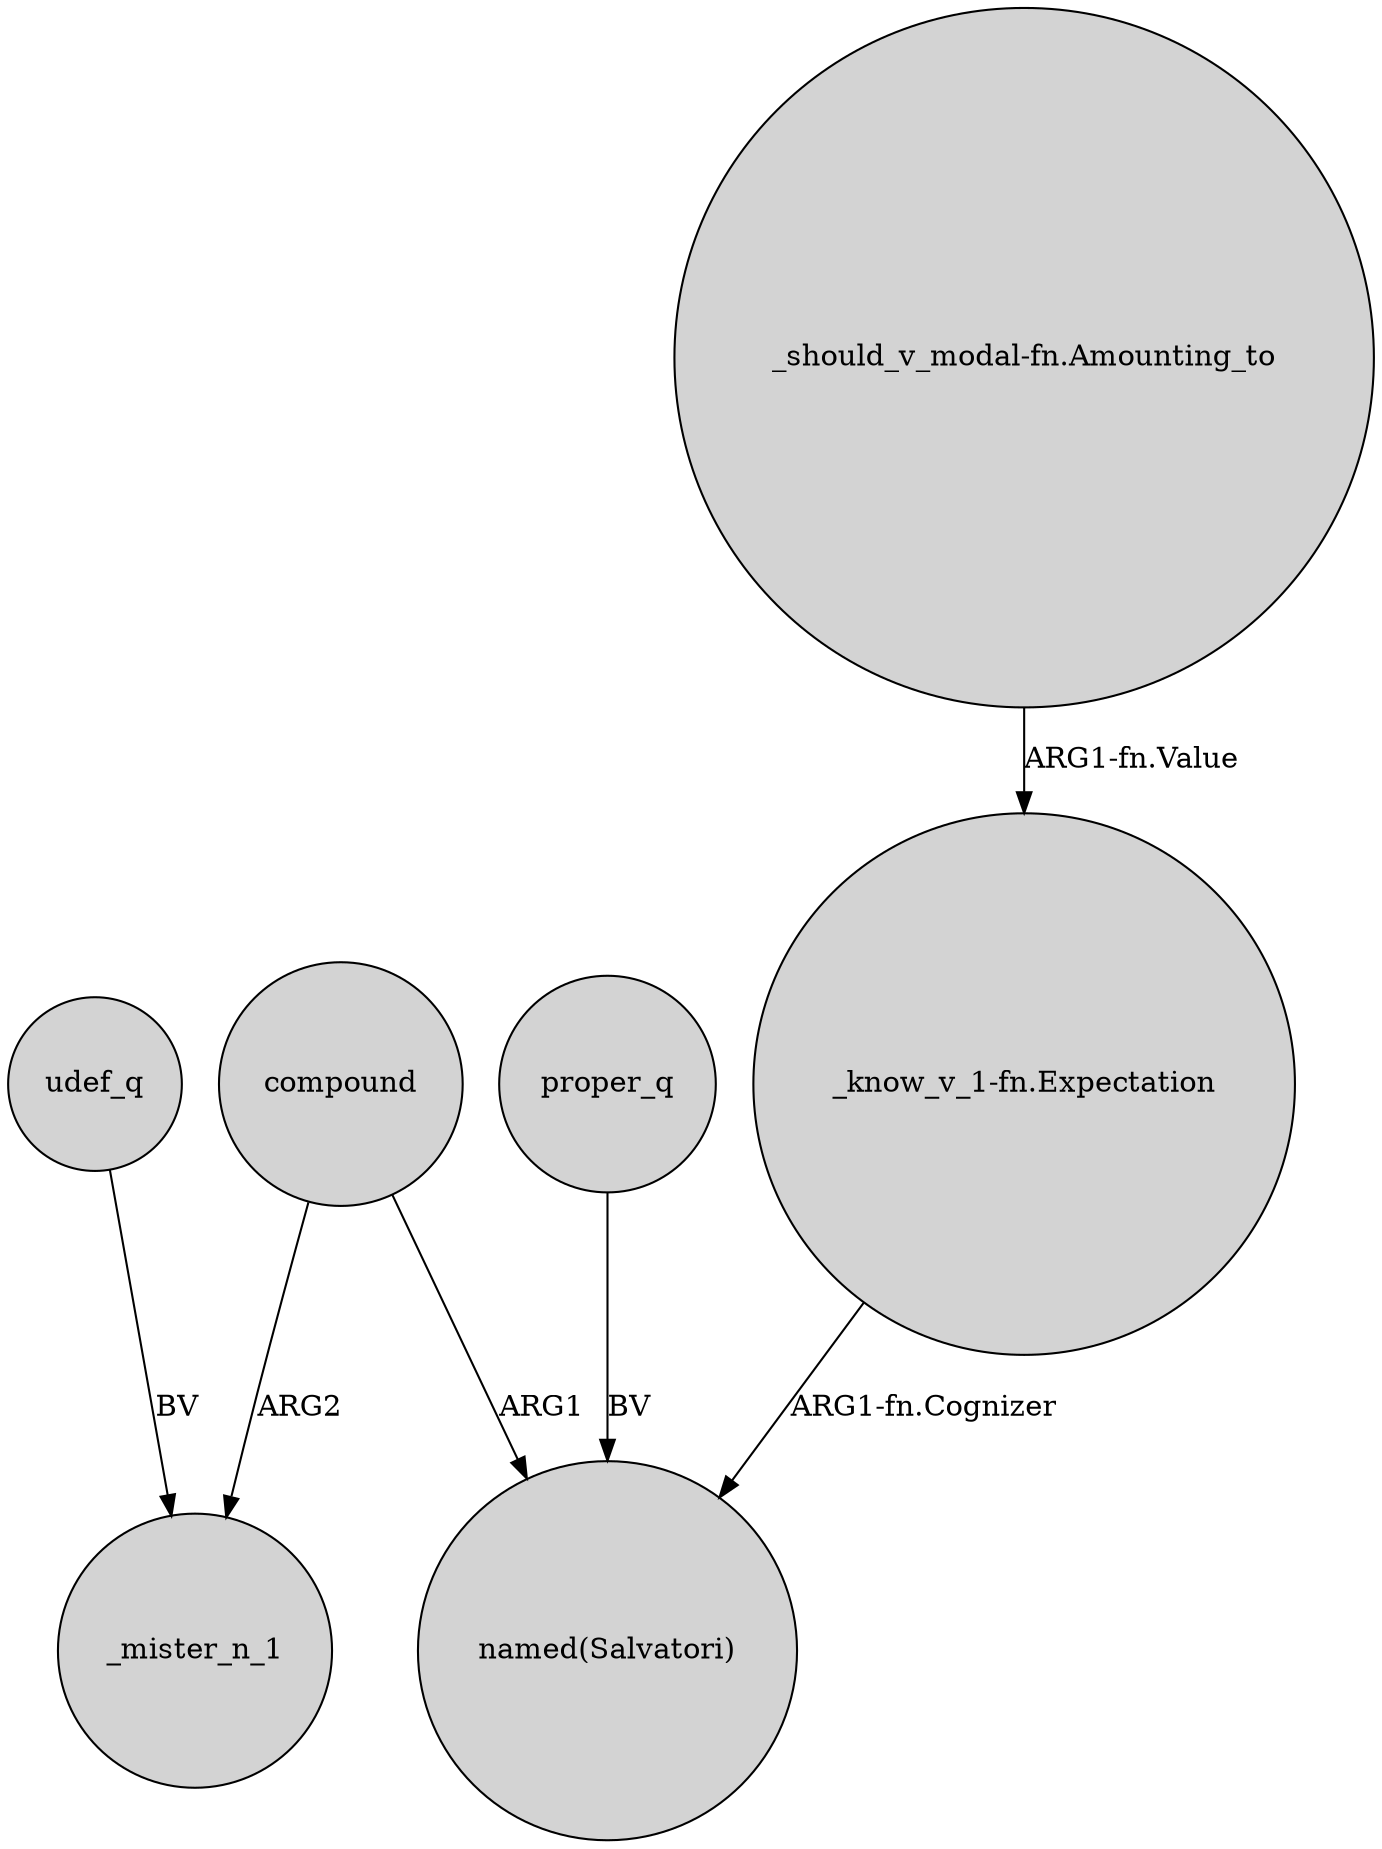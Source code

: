 digraph {
	node [shape=circle style=filled]
	compound -> _mister_n_1 [label=ARG2]
	"_know_v_1-fn.Expectation" -> "named(Salvatori)" [label="ARG1-fn.Cognizer"]
	udef_q -> _mister_n_1 [label=BV]
	proper_q -> "named(Salvatori)" [label=BV]
	compound -> "named(Salvatori)" [label=ARG1]
	"_should_v_modal-fn.Amounting_to" -> "_know_v_1-fn.Expectation" [label="ARG1-fn.Value"]
}
